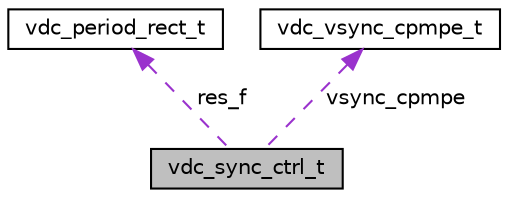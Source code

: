 digraph "vdc_sync_ctrl_t"
{
 // LATEX_PDF_SIZE
  edge [fontname="Helvetica",fontsize="10",labelfontname="Helvetica",labelfontsize="10"];
  node [fontname="Helvetica",fontsize="10",shape=record];
  Node1 [label="vdc_sync_ctrl_t",height=0.2,width=0.4,color="black", fillcolor="grey75", style="filled", fontcolor="black",tooltip=" "];
  Node2 -> Node1 [dir="back",color="darkorchid3",fontsize="10",style="dashed",label=" res_f" ,fontname="Helvetica"];
  Node2 [label="vdc_period_rect_t",height=0.2,width=0.4,color="black", fillcolor="white", style="filled",URL="$da/d49/structvdc__period__rect__t.html",tooltip=" "];
  Node3 -> Node1 [dir="back",color="darkorchid3",fontsize="10",style="dashed",label=" vsync_cpmpe" ,fontname="Helvetica"];
  Node3 [label="vdc_vsync_cpmpe_t",height=0.2,width=0.4,color="black", fillcolor="white", style="filled",URL="$d6/dc1/structvdc__vsync__cpmpe__t.html",tooltip=" "];
}
